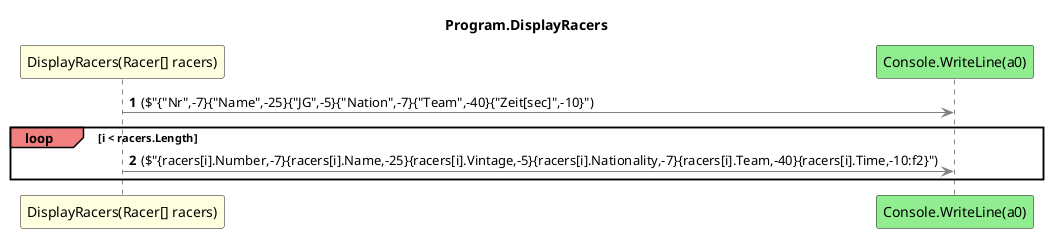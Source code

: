 @startuml Program.DisplayRacers
title Program.DisplayRacers
participant "DisplayRacers(Racer[] racers)" as DisplayRacers_p0 #LightYellow
participant "Console.WriteLine(a0)" as Console_WriteLine_a0 #LightGreen
autonumber
DisplayRacers_p0 -[#grey]> Console_WriteLine_a0 : ($"{"Nr",-7}{"Name",-25}{"JG",-5}{"Nation",-7}{"Team",-40}{"Zeit[sec]",-10}")
loop#LightCoral i < racers.Length
    DisplayRacers_p0 -[#grey]> Console_WriteLine_a0 : ($"{racers[i].Number,-7}{racers[i].Name,-25}{racers[i].Vintage,-5}{racers[i].Nationality,-7}{racers[i].Team,-40}{racers[i].Time,-10:f2}")
end
@enduml
